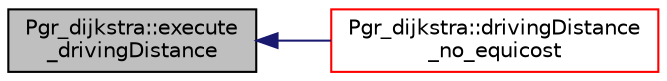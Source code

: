 digraph "Pgr_dijkstra::execute_drivingDistance"
{
  edge [fontname="Helvetica",fontsize="10",labelfontname="Helvetica",labelfontsize="10"];
  node [fontname="Helvetica",fontsize="10",shape=record];
  rankdir="LR";
  Node107 [label="Pgr_dijkstra::execute\l_drivingDistance",height=0.2,width=0.4,color="black", fillcolor="grey75", style="filled", fontcolor="black"];
  Node107 -> Node108 [dir="back",color="midnightblue",fontsize="10",style="solid",fontname="Helvetica"];
  Node108 [label="Pgr_dijkstra::drivingDistance\l_no_equicost",height=0.2,width=0.4,color="red", fillcolor="white", style="filled",URL="$classPgr__dijkstra.html#ac41eff6be348e54c06d497edbf2ed62a"];
}
